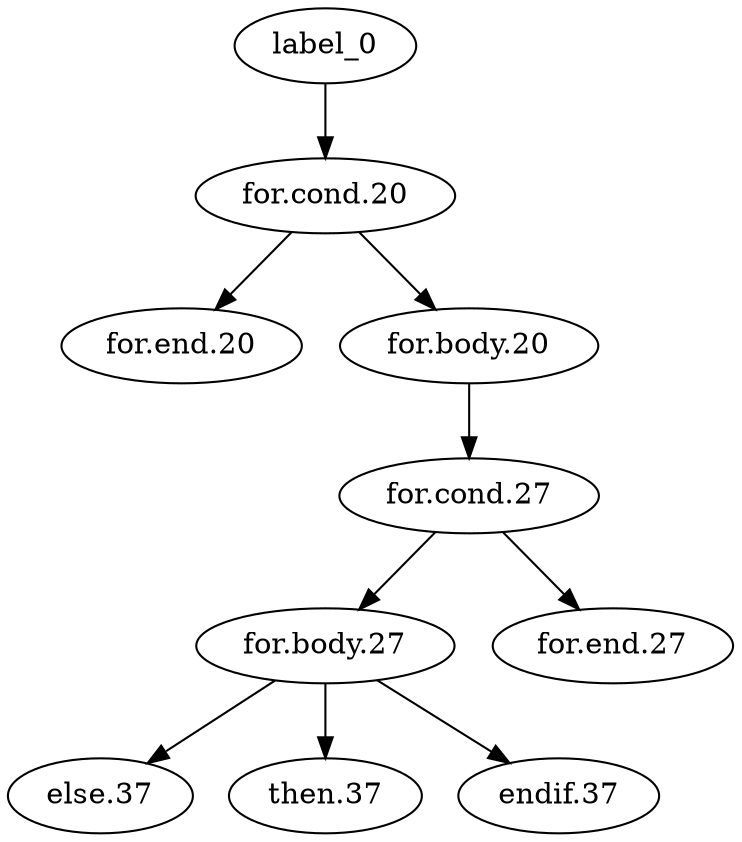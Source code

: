 digraph {
	label_0
	label_0 -> "for.cond.20"
	"for.cond.20"
	"for.cond.20" -> "for.end.20"
	"for.cond.20" -> "for.body.20"
	"for.body.20"
	"for.body.20" -> "for.cond.27"
	"for.cond.27"
	"for.cond.27" -> "for.body.27"
	"for.cond.27" -> "for.end.27"
	"for.body.27"
	"for.body.27" -> "else.37"
	"for.body.27" -> "then.37"
	"for.body.27" -> "endif.37"
}
